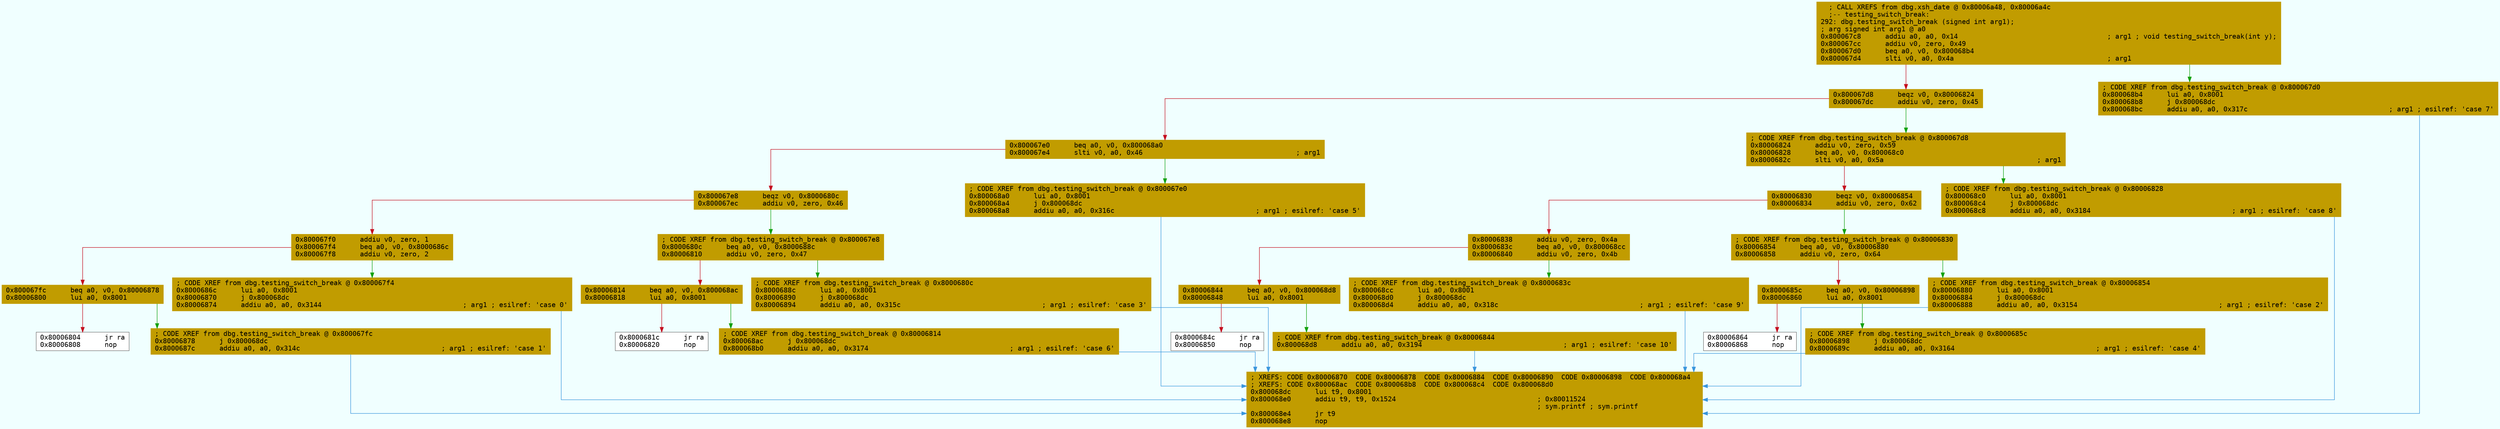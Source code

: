 digraph code {
	graph [bgcolor=azure fontsize=8 fontname="Courier" splines="ortho"];
	node [fillcolor=gray style=filled shape=box];
	edge [arrowhead="normal"];
	"0x800067c8" [URL="dbg.testing_switch_break/0x800067c8", fillcolor="#c19c00",color="#c19c00", fontname="Courier",label="  ; CALL XREFS from dbg.xsh_date @ 0x80006a48, 0x80006a4c\l  ;-- testing_switch_break:\l292: dbg.testing_switch_break (signed int arg1);\l; arg signed int arg1 @ a0\l0x800067c8      addiu a0, a0, 0x14                                     ; arg1 ; void testing_switch_break(int y);\l0x800067cc      addiu v0, zero, 0x49\l0x800067d0      beq a0, v0, 0x800068b4\l0x800067d4      slti v0, a0, 0x4a                                      ; arg1\l"]
	"0x800067d8" [URL="dbg.testing_switch_break/0x800067d8", fillcolor="#c19c00",color="#c19c00", fontname="Courier",label="0x800067d8      beqz v0, 0x80006824\l0x800067dc      addiu v0, zero, 0x45\l"]
	"0x800067e0" [URL="dbg.testing_switch_break/0x800067e0", fillcolor="#c19c00",color="#c19c00", fontname="Courier",label="0x800067e0      beq a0, v0, 0x800068a0\l0x800067e4      slti v0, a0, 0x46                                      ; arg1\l"]
	"0x800067e8" [URL="dbg.testing_switch_break/0x800067e8", fillcolor="#c19c00",color="#c19c00", fontname="Courier",label="0x800067e8      beqz v0, 0x8000680c\l0x800067ec      addiu v0, zero, 0x46\l"]
	"0x800067f0" [URL="dbg.testing_switch_break/0x800067f0", fillcolor="#c19c00",color="#c19c00", fontname="Courier",label="0x800067f0      addiu v0, zero, 1\l0x800067f4      beq a0, v0, 0x8000686c\l0x800067f8      addiu v0, zero, 2\l"]
	"0x800067fc" [URL="dbg.testing_switch_break/0x800067fc", fillcolor="#c19c00",color="#c19c00", fontname="Courier",label="0x800067fc      beq a0, v0, 0x80006878\l0x80006800      lui a0, 0x8001\l"]
	"0x80006804" [URL="dbg.testing_switch_break/0x80006804", fillcolor="white",color="#767676", fontname="Courier",label="0x80006804      jr ra\l0x80006808      nop\l"]
	"0x8000680c" [URL="dbg.testing_switch_break/0x8000680c", fillcolor="#c19c00",color="#c19c00", fontname="Courier",label="; CODE XREF from dbg.testing_switch_break @ 0x800067e8\l0x8000680c      beq a0, v0, 0x8000688c\l0x80006810      addiu v0, zero, 0x47\l"]
	"0x80006814" [URL="dbg.testing_switch_break/0x80006814", fillcolor="#c19c00",color="#c19c00", fontname="Courier",label="0x80006814      beq a0, v0, 0x800068ac\l0x80006818      lui a0, 0x8001\l"]
	"0x8000681c" [URL="dbg.testing_switch_break/0x8000681c", fillcolor="white",color="#767676", fontname="Courier",label="0x8000681c      jr ra\l0x80006820      nop\l"]
	"0x80006824" [URL="dbg.testing_switch_break/0x80006824", fillcolor="#c19c00",color="#c19c00", fontname="Courier",label="; CODE XREF from dbg.testing_switch_break @ 0x800067d8\l0x80006824      addiu v0, zero, 0x59\l0x80006828      beq a0, v0, 0x800068c0\l0x8000682c      slti v0, a0, 0x5a                                      ; arg1\l"]
	"0x80006830" [URL="dbg.testing_switch_break/0x80006830", fillcolor="#c19c00",color="#c19c00", fontname="Courier",label="0x80006830      beqz v0, 0x80006854\l0x80006834      addiu v0, zero, 0x62\l"]
	"0x80006838" [URL="dbg.testing_switch_break/0x80006838", fillcolor="#c19c00",color="#c19c00", fontname="Courier",label="0x80006838      addiu v0, zero, 0x4a\l0x8000683c      beq a0, v0, 0x800068cc\l0x80006840      addiu v0, zero, 0x4b\l"]
	"0x80006844" [URL="dbg.testing_switch_break/0x80006844", fillcolor="#c19c00",color="#c19c00", fontname="Courier",label="0x80006844      beq a0, v0, 0x800068d8\l0x80006848      lui a0, 0x8001\l"]
	"0x8000684c" [URL="dbg.testing_switch_break/0x8000684c", fillcolor="white",color="#767676", fontname="Courier",label="0x8000684c      jr ra\l0x80006850      nop\l"]
	"0x80006854" [URL="dbg.testing_switch_break/0x80006854", fillcolor="#c19c00",color="#c19c00", fontname="Courier",label="; CODE XREF from dbg.testing_switch_break @ 0x80006830\l0x80006854      beq a0, v0, 0x80006880\l0x80006858      addiu v0, zero, 0x64\l"]
	"0x8000685c" [URL="dbg.testing_switch_break/0x8000685c", fillcolor="#c19c00",color="#c19c00", fontname="Courier",label="0x8000685c      beq a0, v0, 0x80006898\l0x80006860      lui a0, 0x8001\l"]
	"0x80006864" [URL="dbg.testing_switch_break/0x80006864", fillcolor="white",color="#767676", fontname="Courier",label="0x80006864      jr ra\l0x80006868      nop\l"]
	"0x8000686c" [URL="dbg.testing_switch_break/0x8000686c", fillcolor="#c19c00",color="#c19c00", fontname="Courier",label="; CODE XREF from dbg.testing_switch_break @ 0x800067f4\l0x8000686c      lui a0, 0x8001\l0x80006870      j 0x800068dc\l0x80006874      addiu a0, a0, 0x3144                                   ; arg1 ; esilref: 'case 0'\l"]
	"0x80006878" [URL="dbg.testing_switch_break/0x80006878", fillcolor="#c19c00",color="#c19c00", fontname="Courier",label="; CODE XREF from dbg.testing_switch_break @ 0x800067fc\l0x80006878      j 0x800068dc\l0x8000687c      addiu a0, a0, 0x314c                                   ; arg1 ; esilref: 'case 1'\l"]
	"0x80006880" [URL="dbg.testing_switch_break/0x80006880", fillcolor="#c19c00",color="#c19c00", fontname="Courier",label="; CODE XREF from dbg.testing_switch_break @ 0x80006854\l0x80006880      lui a0, 0x8001\l0x80006884      j 0x800068dc\l0x80006888      addiu a0, a0, 0x3154                                   ; arg1 ; esilref: 'case 2'\l"]
	"0x8000688c" [URL="dbg.testing_switch_break/0x8000688c", fillcolor="#c19c00",color="#c19c00", fontname="Courier",label="; CODE XREF from dbg.testing_switch_break @ 0x8000680c\l0x8000688c      lui a0, 0x8001\l0x80006890      j 0x800068dc\l0x80006894      addiu a0, a0, 0x315c                                   ; arg1 ; esilref: 'case 3'\l"]
	"0x80006898" [URL="dbg.testing_switch_break/0x80006898", fillcolor="#c19c00",color="#c19c00", fontname="Courier",label="; CODE XREF from dbg.testing_switch_break @ 0x8000685c\l0x80006898      j 0x800068dc\l0x8000689c      addiu a0, a0, 0x3164                                   ; arg1 ; esilref: 'case 4'\l"]
	"0x800068a0" [URL="dbg.testing_switch_break/0x800068a0", fillcolor="#c19c00",color="#c19c00", fontname="Courier",label="; CODE XREF from dbg.testing_switch_break @ 0x800067e0\l0x800068a0      lui a0, 0x8001\l0x800068a4      j 0x800068dc\l0x800068a8      addiu a0, a0, 0x316c                                   ; arg1 ; esilref: 'case 5'\l"]
	"0x800068ac" [URL="dbg.testing_switch_break/0x800068ac", fillcolor="#c19c00",color="#c19c00", fontname="Courier",label="; CODE XREF from dbg.testing_switch_break @ 0x80006814\l0x800068ac      j 0x800068dc\l0x800068b0      addiu a0, a0, 0x3174                                   ; arg1 ; esilref: 'case 6'\l"]
	"0x800068b4" [URL="dbg.testing_switch_break/0x800068b4", fillcolor="#c19c00",color="#c19c00", fontname="Courier",label="; CODE XREF from dbg.testing_switch_break @ 0x800067d0\l0x800068b4      lui a0, 0x8001\l0x800068b8      j 0x800068dc\l0x800068bc      addiu a0, a0, 0x317c                                   ; arg1 ; esilref: 'case 7'\l"]
	"0x800068c0" [URL="dbg.testing_switch_break/0x800068c0", fillcolor="#c19c00",color="#c19c00", fontname="Courier",label="; CODE XREF from dbg.testing_switch_break @ 0x80006828\l0x800068c0      lui a0, 0x8001\l0x800068c4      j 0x800068dc\l0x800068c8      addiu a0, a0, 0x3184                                   ; arg1 ; esilref: 'case 8'\l"]
	"0x800068cc" [URL="dbg.testing_switch_break/0x800068cc", fillcolor="#c19c00",color="#c19c00", fontname="Courier",label="; CODE XREF from dbg.testing_switch_break @ 0x8000683c\l0x800068cc      lui a0, 0x8001\l0x800068d0      j 0x800068dc\l0x800068d4      addiu a0, a0, 0x318c                                   ; arg1 ; esilref: 'case 9'\l"]
	"0x800068d8" [URL="dbg.testing_switch_break/0x800068d8", fillcolor="#c19c00",color="#c19c00", fontname="Courier",label="; CODE XREF from dbg.testing_switch_break @ 0x80006844\l0x800068d8      addiu a0, a0, 0x3194                                   ; arg1 ; esilref: 'case 10'\l"]
	"0x800068dc" [URL="dbg.testing_switch_break/0x800068dc", fillcolor="#c19c00",color="#c19c00", fontname="Courier",label="; XREFS: CODE 0x80006870  CODE 0x80006878  CODE 0x80006884  CODE 0x80006890  CODE 0x80006898  CODE 0x800068a4  \l; XREFS: CODE 0x800068ac  CODE 0x800068b8  CODE 0x800068c4  CODE 0x800068d0  \l0x800068dc      lui t9, 0x8001\l0x800068e0      addiu t9, t9, 0x1524                                   ; 0x80011524\l                                                                       ; sym.printf ; sym.printf\l0x800068e4      jr t9\l0x800068e8      nop\l"]
        "0x800067c8" -> "0x800068b4" [color="#13a10e"];
        "0x800067c8" -> "0x800067d8" [color="#c50f1f"];
        "0x800067d8" -> "0x80006824" [color="#13a10e"];
        "0x800067d8" -> "0x800067e0" [color="#c50f1f"];
        "0x800067e0" -> "0x800068a0" [color="#13a10e"];
        "0x800067e0" -> "0x800067e8" [color="#c50f1f"];
        "0x800067e8" -> "0x8000680c" [color="#13a10e"];
        "0x800067e8" -> "0x800067f0" [color="#c50f1f"];
        "0x800067f0" -> "0x8000686c" [color="#13a10e"];
        "0x800067f0" -> "0x800067fc" [color="#c50f1f"];
        "0x800067fc" -> "0x80006878" [color="#13a10e"];
        "0x800067fc" -> "0x80006804" [color="#c50f1f"];
        "0x8000680c" -> "0x8000688c" [color="#13a10e"];
        "0x8000680c" -> "0x80006814" [color="#c50f1f"];
        "0x80006814" -> "0x800068ac" [color="#13a10e"];
        "0x80006814" -> "0x8000681c" [color="#c50f1f"];
        "0x80006824" -> "0x800068c0" [color="#13a10e"];
        "0x80006824" -> "0x80006830" [color="#c50f1f"];
        "0x80006830" -> "0x80006854" [color="#13a10e"];
        "0x80006830" -> "0x80006838" [color="#c50f1f"];
        "0x80006838" -> "0x800068cc" [color="#13a10e"];
        "0x80006838" -> "0x80006844" [color="#c50f1f"];
        "0x80006844" -> "0x800068d8" [color="#13a10e"];
        "0x80006844" -> "0x8000684c" [color="#c50f1f"];
        "0x80006854" -> "0x80006880" [color="#13a10e"];
        "0x80006854" -> "0x8000685c" [color="#c50f1f"];
        "0x8000685c" -> "0x80006898" [color="#13a10e"];
        "0x8000685c" -> "0x80006864" [color="#c50f1f"];
        "0x8000686c" -> "0x800068dc" [color="#3a96dd"];
        "0x80006878" -> "0x800068dc" [color="#3a96dd"];
        "0x80006880" -> "0x800068dc" [color="#3a96dd"];
        "0x8000688c" -> "0x800068dc" [color="#3a96dd"];
        "0x80006898" -> "0x800068dc" [color="#3a96dd"];
        "0x800068a0" -> "0x800068dc" [color="#3a96dd"];
        "0x800068ac" -> "0x800068dc" [color="#3a96dd"];
        "0x800068b4" -> "0x800068dc" [color="#3a96dd"];
        "0x800068c0" -> "0x800068dc" [color="#3a96dd"];
        "0x800068cc" -> "0x800068dc" [color="#3a96dd"];
        "0x800068d8" -> "0x800068dc" [color="#3a96dd"];
}
